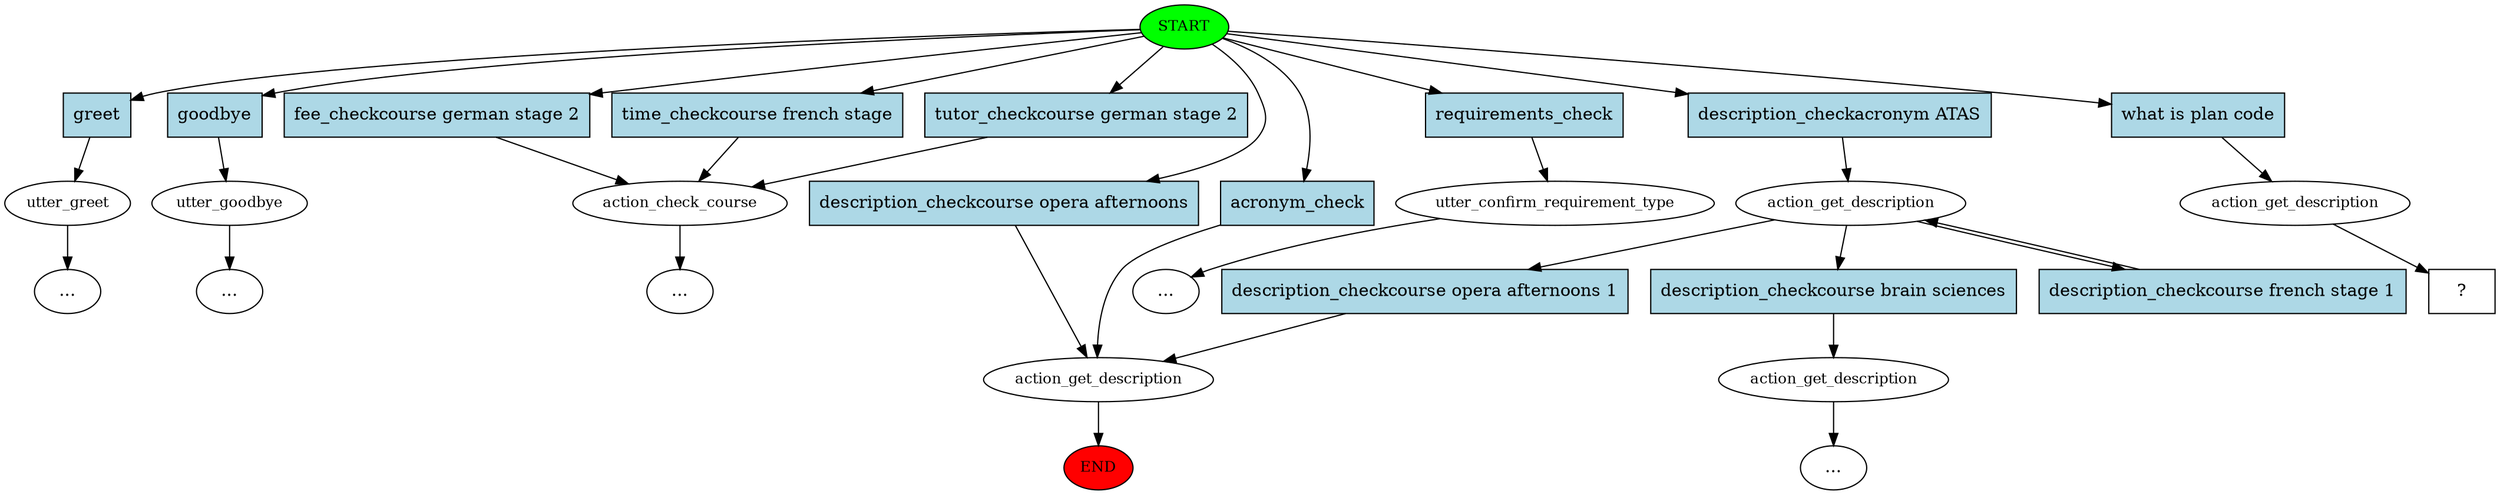 digraph  {
0 [class="start active", fillcolor=green, fontsize=12, label=START, style=filled];
"-1" [class=end, fillcolor=red, fontsize=12, label=END, style=filled];
1 [class="", fontsize=12, label=utter_greet];
2 [class="", fontsize=12, label=utter_goodbye];
"-4" [class=ellipsis, label="..."];
3 [class="", fontsize=12, label=action_check_course];
7 [class="", fontsize=12, label=action_get_description];
11 [class="", fontsize=12, label=utter_confirm_requirement_type];
"-11" [class=ellipsis, label="..."];
14 [class="", fontsize=12, label=action_get_description];
18 [class="", fontsize=12, label=action_get_description];
"-14" [class=ellipsis, label="..."];
"-16" [class=ellipsis, label="..."];
"-19" [class=ellipsis, label="..."];
28 [class=active, fontsize=12, label=action_get_description];
29 [class="intent dashed active", label="  ?  ", shape=rect];
30 [class=intent, fillcolor=lightblue, label=greet, shape=rect, style=filled];
31 [class=intent, fillcolor=lightblue, label=goodbye, shape=rect, style=filled];
32 [class=intent, fillcolor=lightblue, label="fee_checkcourse german stage 2", shape=rect, style=filled];
33 [class=intent, fillcolor=lightblue, label="time_checkcourse french stage", shape=rect, style=filled];
34 [class=intent, fillcolor=lightblue, label="tutor_checkcourse german stage 2", shape=rect, style=filled];
35 [class=intent, fillcolor=lightblue, label="description_checkcourse opera afternoons", shape=rect, style=filled];
36 [class=intent, fillcolor=lightblue, label=acronym_check, shape=rect, style=filled];
37 [class=intent, fillcolor=lightblue, label=requirements_check, shape=rect, style=filled];
38 [class=intent, fillcolor=lightblue, label="description_checkacronym ATAS", shape=rect, style=filled];
39 [class="intent active", fillcolor=lightblue, label="what is plan code", shape=rect, style=filled];
40 [class=intent, fillcolor=lightblue, label="description_checkcourse opera afternoons 1", shape=rect, style=filled];
41 [class=intent, fillcolor=lightblue, label="description_checkcourse brain sciences", shape=rect, style=filled];
42 [class=intent, fillcolor=lightblue, label="description_checkcourse french stage 1", shape=rect, style=filled];
0 -> 30  [class="", key=0];
0 -> 31  [class="", key=0];
0 -> 32  [class="", key=0];
0 -> 33  [class="", key=0];
0 -> 34  [class="", key=0];
0 -> 35  [class="", key=0];
0 -> 36  [class="", key=0];
0 -> 37  [class="", key=0];
0 -> 38  [class="", key=0];
0 -> 39  [class=active, key=0];
1 -> "-19"  [class="", key=NONE, label=""];
2 -> "-4"  [class="", key=NONE, label=""];
3 -> "-16"  [class="", key=NONE, label=""];
7 -> "-1"  [class="", key=NONE, label=""];
11 -> "-11"  [class="", key=NONE, label=""];
14 -> 40  [class="", key=0];
14 -> 41  [class="", key=0];
14 -> 42  [class="", key=0];
18 -> "-14"  [class="", key=NONE, label=""];
28 -> 29  [class=active, key=NONE, label=""];
30 -> 1  [class="", key=0];
31 -> 2  [class="", key=0];
32 -> 3  [class="", key=0];
33 -> 3  [class="", key=0];
34 -> 3  [class="", key=0];
35 -> 7  [class="", key=0];
36 -> 7  [class="", key=0];
37 -> 11  [class="", key=0];
38 -> 14  [class="", key=0];
39 -> 28  [class=active, key=0];
40 -> 7  [class="", key=0];
41 -> 18  [class="", key=0];
42 -> 14  [class="", key=0];
}
